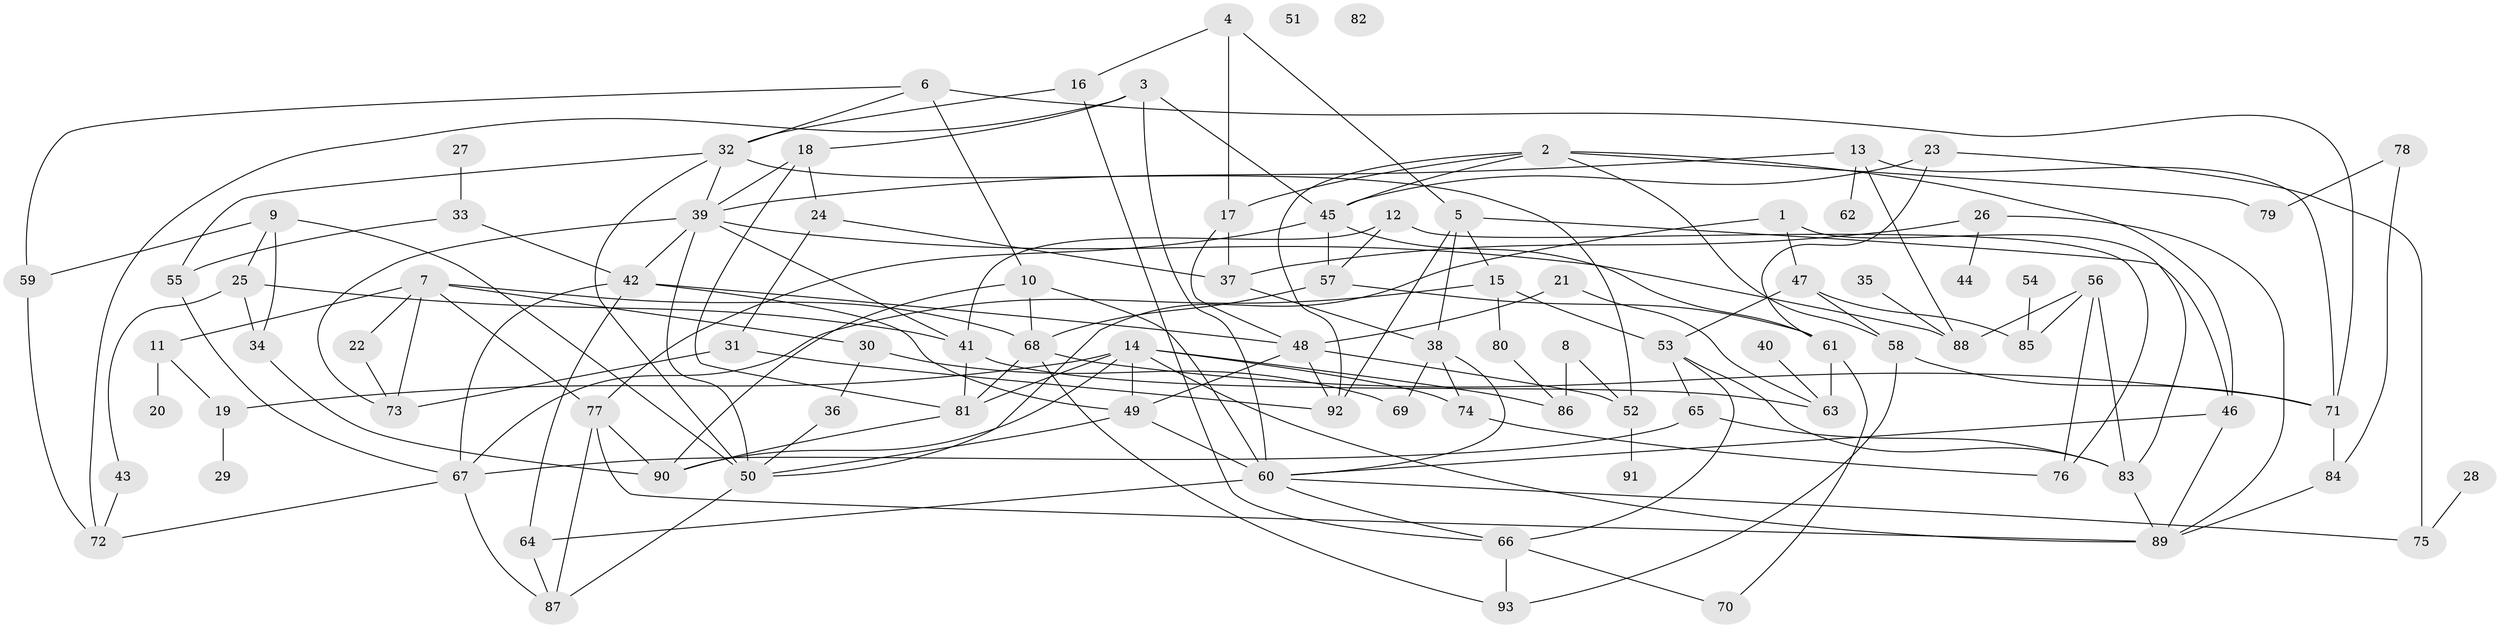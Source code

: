 // Generated by graph-tools (version 1.1) at 2025/39/03/09/25 04:39:46]
// undirected, 93 vertices, 167 edges
graph export_dot {
graph [start="1"]
  node [color=gray90,style=filled];
  1;
  2;
  3;
  4;
  5;
  6;
  7;
  8;
  9;
  10;
  11;
  12;
  13;
  14;
  15;
  16;
  17;
  18;
  19;
  20;
  21;
  22;
  23;
  24;
  25;
  26;
  27;
  28;
  29;
  30;
  31;
  32;
  33;
  34;
  35;
  36;
  37;
  38;
  39;
  40;
  41;
  42;
  43;
  44;
  45;
  46;
  47;
  48;
  49;
  50;
  51;
  52;
  53;
  54;
  55;
  56;
  57;
  58;
  59;
  60;
  61;
  62;
  63;
  64;
  65;
  66;
  67;
  68;
  69;
  70;
  71;
  72;
  73;
  74;
  75;
  76;
  77;
  78;
  79;
  80;
  81;
  82;
  83;
  84;
  85;
  86;
  87;
  88;
  89;
  90;
  91;
  92;
  93;
  1 -- 47;
  1 -- 50;
  1 -- 83;
  2 -- 17;
  2 -- 45;
  2 -- 46;
  2 -- 58;
  2 -- 79;
  2 -- 92;
  3 -- 18;
  3 -- 45;
  3 -- 60;
  3 -- 72;
  4 -- 5;
  4 -- 16;
  4 -- 17;
  5 -- 15;
  5 -- 38;
  5 -- 46;
  5 -- 92;
  6 -- 10;
  6 -- 32;
  6 -- 59;
  6 -- 71;
  7 -- 11;
  7 -- 22;
  7 -- 30;
  7 -- 68;
  7 -- 73;
  7 -- 77;
  8 -- 52;
  8 -- 86;
  9 -- 25;
  9 -- 34;
  9 -- 50;
  9 -- 59;
  10 -- 60;
  10 -- 68;
  10 -- 90;
  11 -- 19;
  11 -- 20;
  12 -- 41;
  12 -- 57;
  12 -- 76;
  13 -- 39;
  13 -- 62;
  13 -- 71;
  13 -- 88;
  14 -- 19;
  14 -- 49;
  14 -- 74;
  14 -- 81;
  14 -- 86;
  14 -- 89;
  14 -- 90;
  15 -- 53;
  15 -- 67;
  15 -- 80;
  16 -- 32;
  16 -- 66;
  17 -- 37;
  17 -- 48;
  18 -- 24;
  18 -- 39;
  18 -- 81;
  19 -- 29;
  21 -- 48;
  21 -- 63;
  22 -- 73;
  23 -- 45;
  23 -- 61;
  23 -- 75;
  24 -- 31;
  24 -- 37;
  25 -- 34;
  25 -- 41;
  25 -- 43;
  26 -- 37;
  26 -- 44;
  26 -- 89;
  27 -- 33;
  28 -- 75;
  30 -- 36;
  30 -- 69;
  31 -- 73;
  31 -- 92;
  32 -- 39;
  32 -- 50;
  32 -- 52;
  32 -- 55;
  33 -- 42;
  33 -- 55;
  34 -- 90;
  35 -- 88;
  36 -- 50;
  37 -- 38;
  38 -- 60;
  38 -- 69;
  38 -- 74;
  39 -- 41;
  39 -- 42;
  39 -- 50;
  39 -- 73;
  39 -- 88;
  40 -- 63;
  41 -- 63;
  41 -- 81;
  42 -- 48;
  42 -- 49;
  42 -- 64;
  42 -- 67;
  43 -- 72;
  45 -- 57;
  45 -- 61;
  45 -- 77;
  46 -- 60;
  46 -- 89;
  47 -- 53;
  47 -- 58;
  47 -- 85;
  48 -- 49;
  48 -- 52;
  48 -- 92;
  49 -- 50;
  49 -- 60;
  50 -- 87;
  52 -- 91;
  53 -- 65;
  53 -- 66;
  53 -- 83;
  54 -- 85;
  55 -- 67;
  56 -- 76;
  56 -- 83;
  56 -- 85;
  56 -- 88;
  57 -- 61;
  57 -- 68;
  58 -- 71;
  58 -- 93;
  59 -- 72;
  60 -- 64;
  60 -- 66;
  60 -- 75;
  61 -- 63;
  61 -- 70;
  64 -- 87;
  65 -- 67;
  65 -- 83;
  66 -- 70;
  66 -- 93;
  67 -- 72;
  67 -- 87;
  68 -- 71;
  68 -- 81;
  68 -- 93;
  71 -- 84;
  74 -- 76;
  77 -- 87;
  77 -- 89;
  77 -- 90;
  78 -- 79;
  78 -- 84;
  80 -- 86;
  81 -- 90;
  83 -- 89;
  84 -- 89;
}
